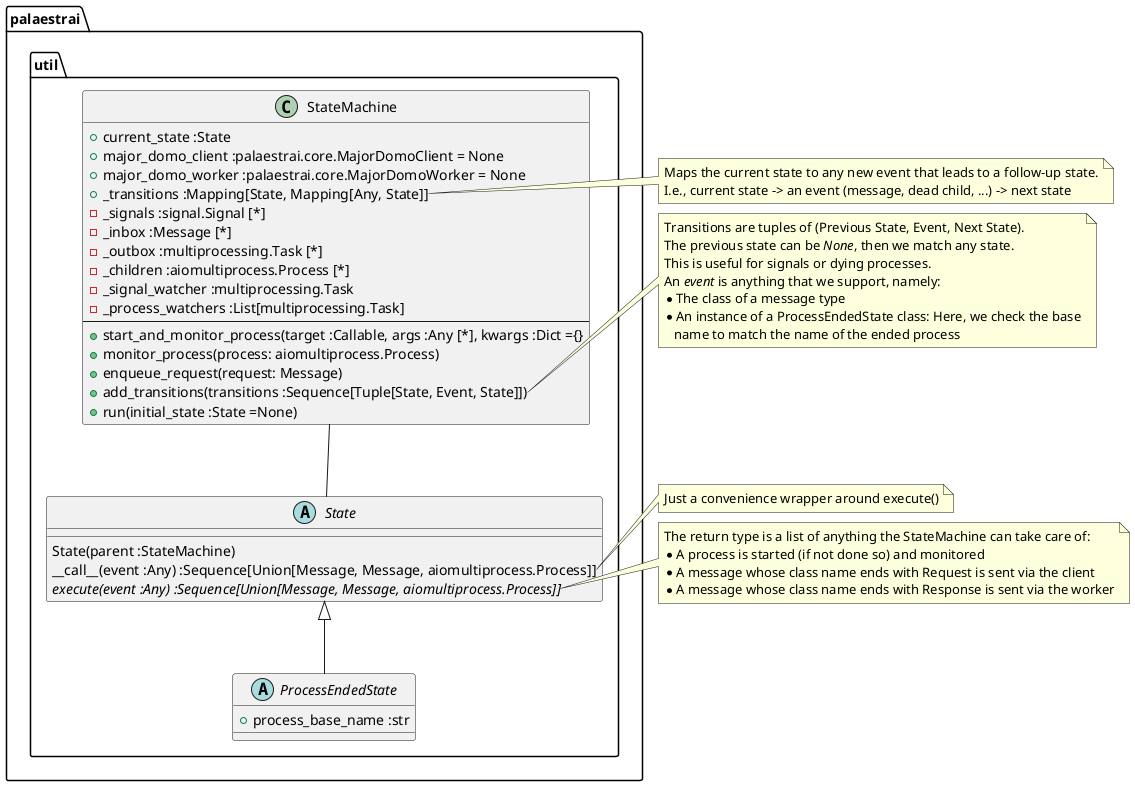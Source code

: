 @startuml

package palaestrai.util {
    class StateMachine {
        + current_state :State
        + major_domo_client :palaestrai.core.MajorDomoClient = None
        + major_domo_worker :palaestrai.core.MajorDomoWorker = None
        + _transitions :Mapping[State, Mapping[Any, State]]
        - _signals :signal.Signal [*]
        - _inbox :Message [*]
        - _outbox :multiprocessing.Task [*]
        - _children :aiomultiprocess.Process [*]
        - _signal_watcher :multiprocessing.Task
        - _process_watchers :List[multiprocessing.Task]
        --
        + start_and_monitor_process(target :Callable, args :Any [*], kwargs :Dict ={}
        + monitor_process(process: aiomultiprocess.Process)
        + enqueue_request(request: Message)
        + add_transitions(transitions :Sequence[Tuple[State, Event, State]])
        + run(initial_state :State =None)
    }

    abstract class State {
        State(parent :StateMachine)
        __call__(event :Any) :Sequence[Union[Message, Message, aiomultiprocess.Process]]
        {abstract} execute(event :Any) :Sequence[Union[Message, Message, aiomultiprocess.Process]]
    }

    abstract class ProcessEndedState {
        + process_base_name :str
    }
}

StateMachine -- State
State <|-- ProcessEndedState

note right of StateMachine::transitions
    Maps the current state to any new event that leads to a follow-up state.
    I.e., current state -> an event (message, dead child, ...) -> next state
end note

note right of StateMachine::add_transitions
    Transitions are tuples of (Previous State, Event, Next State).
    The previous state can be <i>None</i>, then we match any state.
    This is useful for signals or dying processes.
    An <i>event</i> is anything that we support, namely:
    * The class of a message type
    * An instance of a ProcessEndedState class: Here, we check the base
       name to match the name of the ended process
end note

note right of State::__call__
    Just a convenience wrapper around execute()
end note

note right of State::execute
    The return type is a list of anything the StateMachine can take care of:
    * A process is started (if not done so) and monitored
    * A message whose class name ends with Request is sent via the client
    * A message whose class name ends with Response is sent via the worker
end note
@enduml